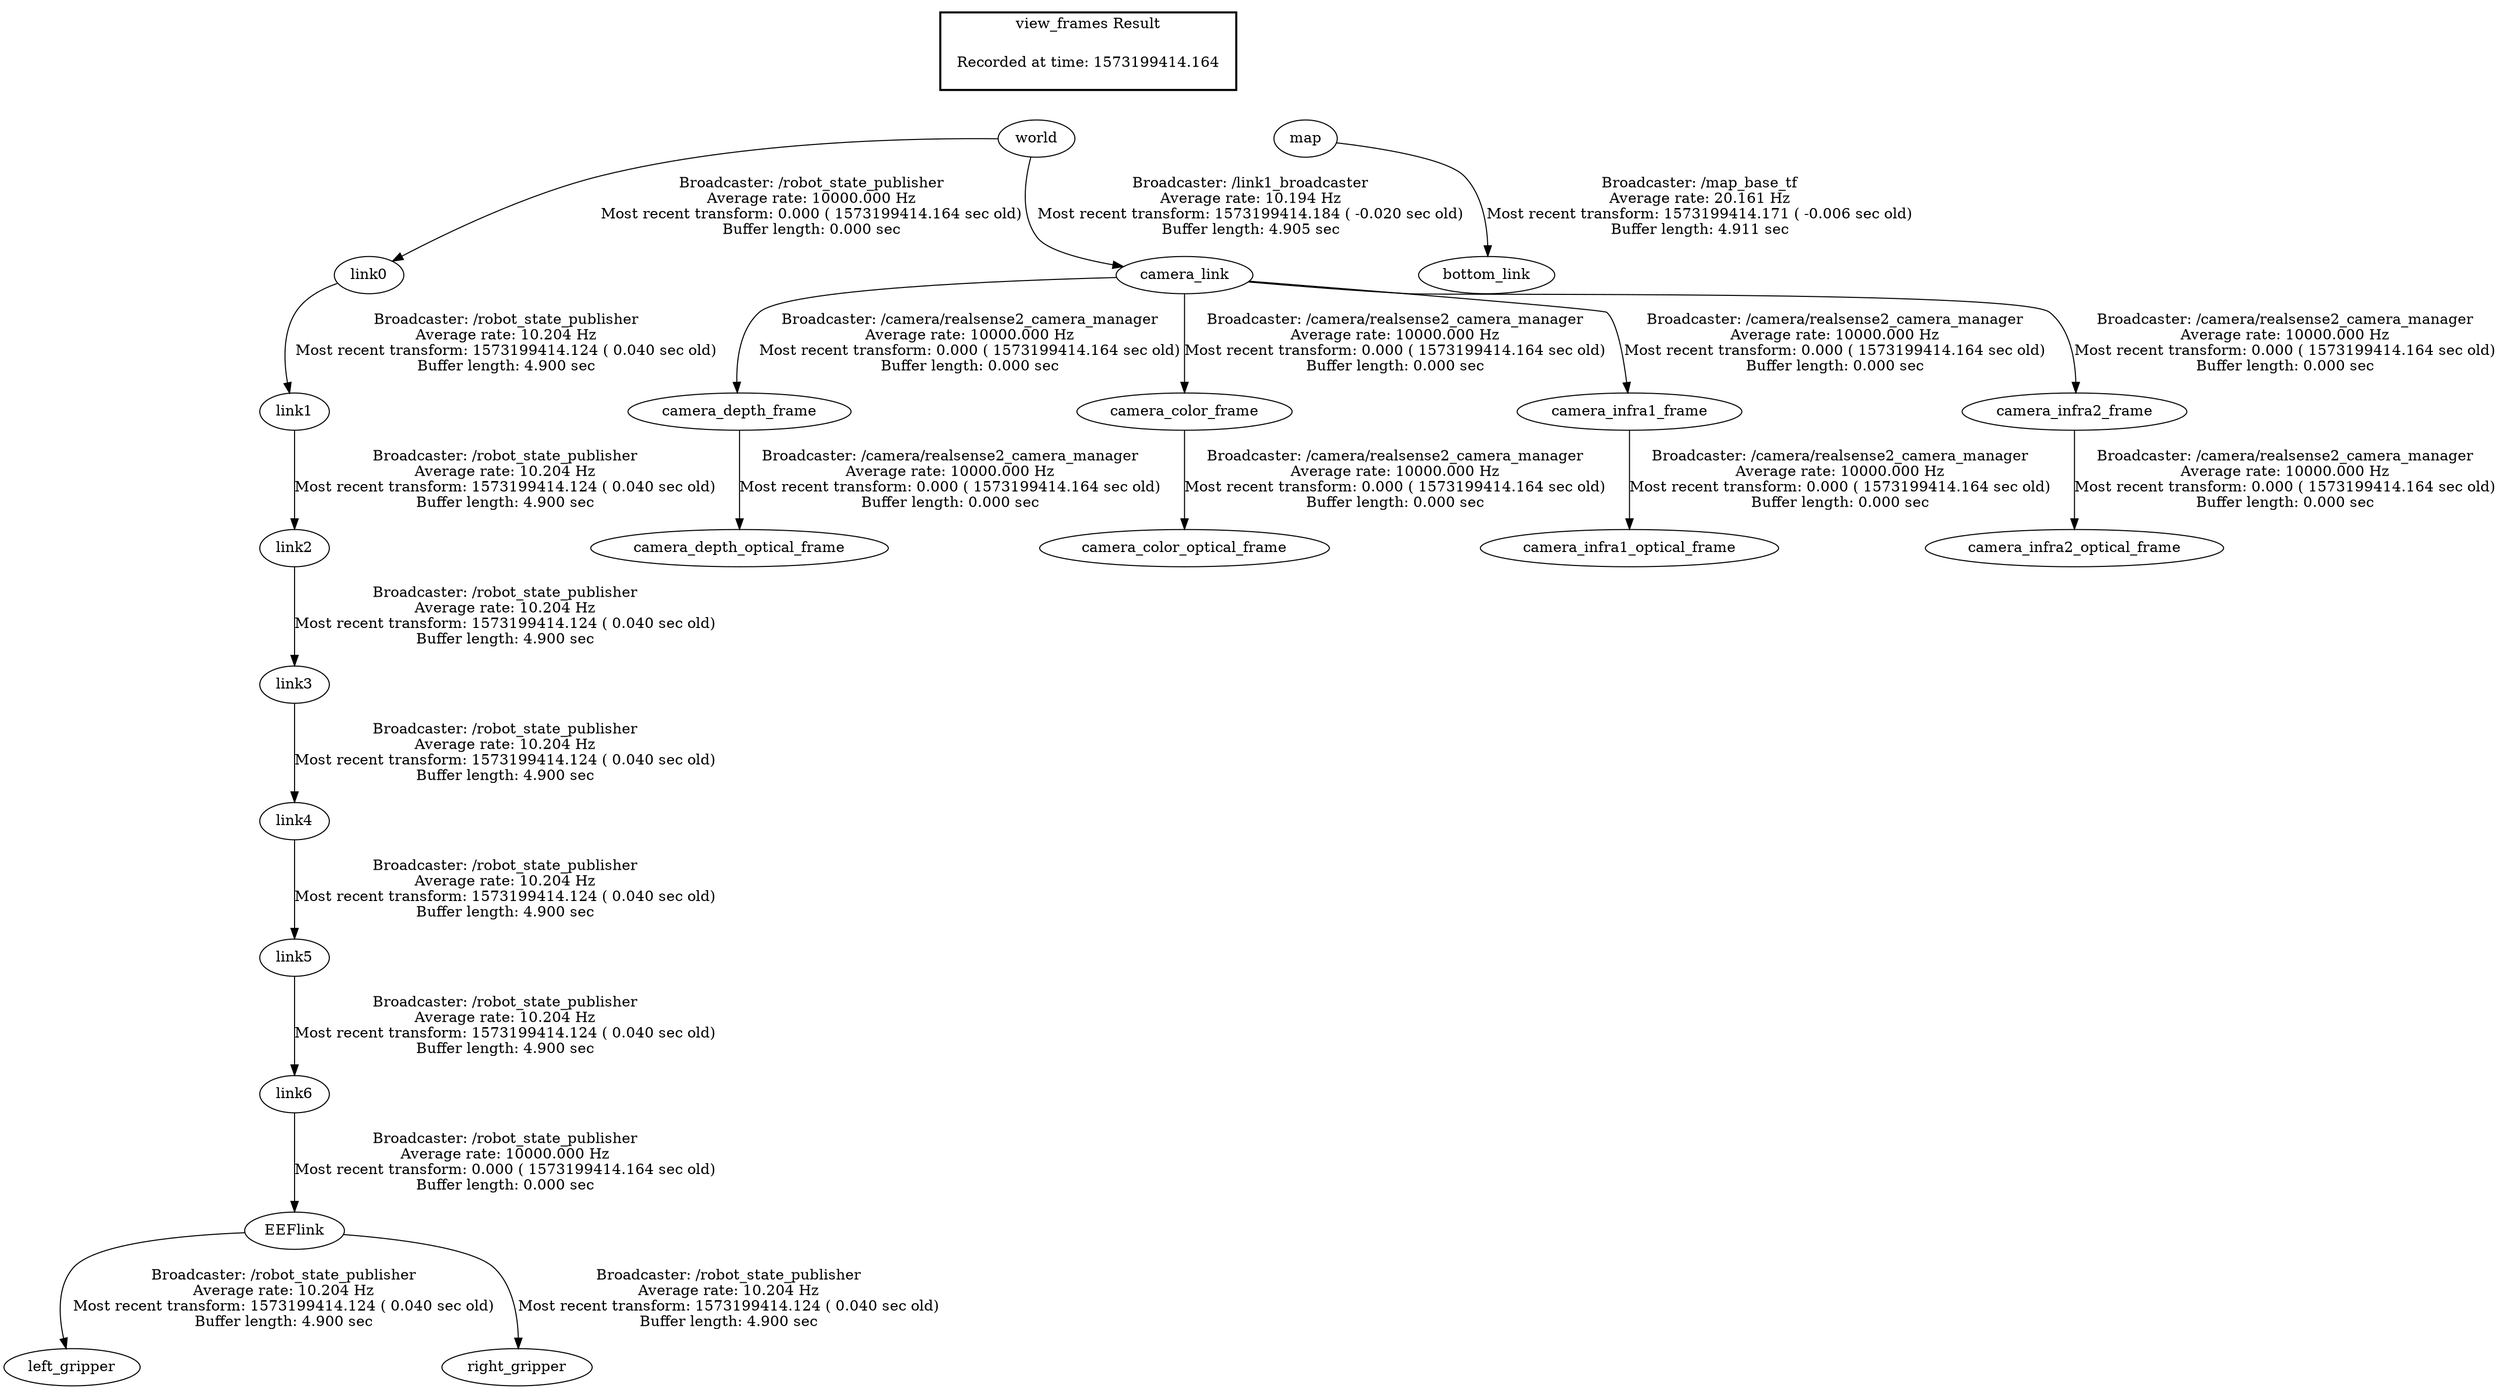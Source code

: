 digraph G {
"link6" -> "EEFlink"[label="Broadcaster: /robot_state_publisher\nAverage rate: 10000.000 Hz\nMost recent transform: 0.000 ( 1573199414.164 sec old)\nBuffer length: 0.000 sec\n"];
"link5" -> "link6"[label="Broadcaster: /robot_state_publisher\nAverage rate: 10.204 Hz\nMost recent transform: 1573199414.124 ( 0.040 sec old)\nBuffer length: 4.900 sec\n"];
"world" -> "link0"[label="Broadcaster: /robot_state_publisher\nAverage rate: 10000.000 Hz\nMost recent transform: 0.000 ( 1573199414.164 sec old)\nBuffer length: 0.000 sec\n"];
"camera_link" -> "camera_depth_frame"[label="Broadcaster: /camera/realsense2_camera_manager\nAverage rate: 10000.000 Hz\nMost recent transform: 0.000 ( 1573199414.164 sec old)\nBuffer length: 0.000 sec\n"];
"world" -> "camera_link"[label="Broadcaster: /link1_broadcaster\nAverage rate: 10.194 Hz\nMost recent transform: 1573199414.184 ( -0.020 sec old)\nBuffer length: 4.905 sec\n"];
"camera_depth_frame" -> "camera_depth_optical_frame"[label="Broadcaster: /camera/realsense2_camera_manager\nAverage rate: 10000.000 Hz\nMost recent transform: 0.000 ( 1573199414.164 sec old)\nBuffer length: 0.000 sec\n"];
"camera_link" -> "camera_color_frame"[label="Broadcaster: /camera/realsense2_camera_manager\nAverage rate: 10000.000 Hz\nMost recent transform: 0.000 ( 1573199414.164 sec old)\nBuffer length: 0.000 sec\n"];
"camera_color_frame" -> "camera_color_optical_frame"[label="Broadcaster: /camera/realsense2_camera_manager\nAverage rate: 10000.000 Hz\nMost recent transform: 0.000 ( 1573199414.164 sec old)\nBuffer length: 0.000 sec\n"];
"camera_link" -> "camera_infra1_frame"[label="Broadcaster: /camera/realsense2_camera_manager\nAverage rate: 10000.000 Hz\nMost recent transform: 0.000 ( 1573199414.164 sec old)\nBuffer length: 0.000 sec\n"];
"camera_infra1_frame" -> "camera_infra1_optical_frame"[label="Broadcaster: /camera/realsense2_camera_manager\nAverage rate: 10000.000 Hz\nMost recent transform: 0.000 ( 1573199414.164 sec old)\nBuffer length: 0.000 sec\n"];
"camera_link" -> "camera_infra2_frame"[label="Broadcaster: /camera/realsense2_camera_manager\nAverage rate: 10000.000 Hz\nMost recent transform: 0.000 ( 1573199414.164 sec old)\nBuffer length: 0.000 sec\n"];
"camera_infra2_frame" -> "camera_infra2_optical_frame"[label="Broadcaster: /camera/realsense2_camera_manager\nAverage rate: 10000.000 Hz\nMost recent transform: 0.000 ( 1573199414.164 sec old)\nBuffer length: 0.000 sec\n"];
"map" -> "bottom_link"[label="Broadcaster: /map_base_tf\nAverage rate: 20.161 Hz\nMost recent transform: 1573199414.171 ( -0.006 sec old)\nBuffer length: 4.911 sec\n"];
"link0" -> "link1"[label="Broadcaster: /robot_state_publisher\nAverage rate: 10.204 Hz\nMost recent transform: 1573199414.124 ( 0.040 sec old)\nBuffer length: 4.900 sec\n"];
"link1" -> "link2"[label="Broadcaster: /robot_state_publisher\nAverage rate: 10.204 Hz\nMost recent transform: 1573199414.124 ( 0.040 sec old)\nBuffer length: 4.900 sec\n"];
"link2" -> "link3"[label="Broadcaster: /robot_state_publisher\nAverage rate: 10.204 Hz\nMost recent transform: 1573199414.124 ( 0.040 sec old)\nBuffer length: 4.900 sec\n"];
"link3" -> "link4"[label="Broadcaster: /robot_state_publisher\nAverage rate: 10.204 Hz\nMost recent transform: 1573199414.124 ( 0.040 sec old)\nBuffer length: 4.900 sec\n"];
"link4" -> "link5"[label="Broadcaster: /robot_state_publisher\nAverage rate: 10.204 Hz\nMost recent transform: 1573199414.124 ( 0.040 sec old)\nBuffer length: 4.900 sec\n"];
"EEFlink" -> "left_gripper"[label="Broadcaster: /robot_state_publisher\nAverage rate: 10.204 Hz\nMost recent transform: 1573199414.124 ( 0.040 sec old)\nBuffer length: 4.900 sec\n"];
"EEFlink" -> "right_gripper"[label="Broadcaster: /robot_state_publisher\nAverage rate: 10.204 Hz\nMost recent transform: 1573199414.124 ( 0.040 sec old)\nBuffer length: 4.900 sec\n"];
edge [style=invis];
 subgraph cluster_legend { style=bold; color=black; label ="view_frames Result";
"Recorded at time: 1573199414.164"[ shape=plaintext ] ;
 }->"world";
edge [style=invis];
 subgraph cluster_legend { style=bold; color=black; label ="view_frames Result";
"Recorded at time: 1573199414.164"[ shape=plaintext ] ;
 }->"map";
}